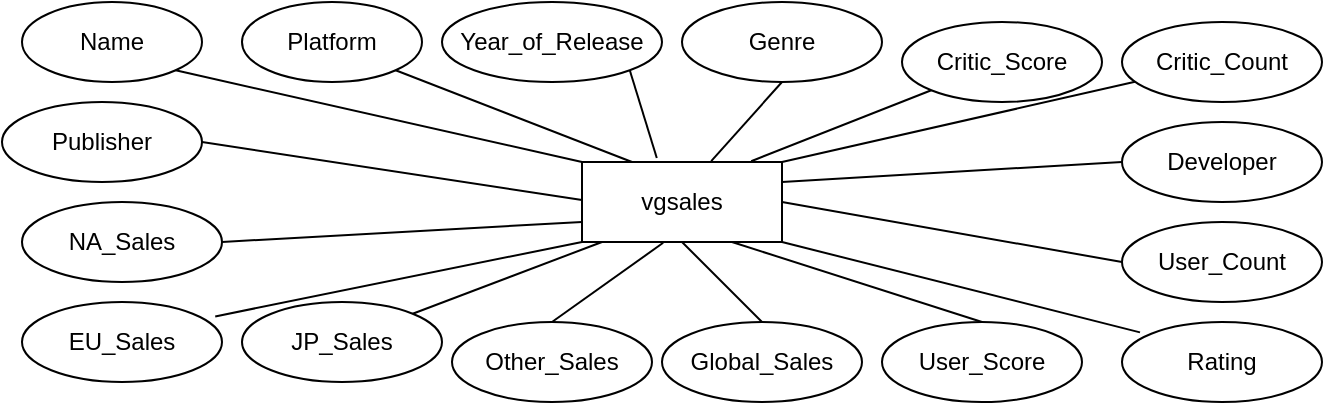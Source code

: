 <mxfile>
    <diagram id="WixAbUTH-0XGR3yvT9Cb" name="第 1 页">
        <mxGraphModel dx="788" dy="405" grid="1" gridSize="10" guides="1" tooltips="1" connect="1" arrows="1" fold="1" page="1" pageScale="1" pageWidth="827" pageHeight="1169" math="0" shadow="0">
            <root>
                <mxCell id="0"/>
                <mxCell id="1" parent="0"/>
                <mxCell id="4" value="vgsales" style="whiteSpace=wrap;html=1;align=center;" parent="1" vertex="1">
                    <mxGeometry x="350" y="100" width="100" height="40" as="geometry"/>
                </mxCell>
                <mxCell id="7" value="Name" style="ellipse;whiteSpace=wrap;html=1;align=center;" parent="1" vertex="1">
                    <mxGeometry x="70" y="20" width="90" height="40" as="geometry"/>
                </mxCell>
                <mxCell id="8" value="Platform" style="ellipse;whiteSpace=wrap;html=1;align=center;" parent="1" vertex="1">
                    <mxGeometry x="180" y="20" width="90" height="40" as="geometry"/>
                </mxCell>
                <mxCell id="9" value="Year_of_Release" style="ellipse;whiteSpace=wrap;html=1;align=center;" parent="1" vertex="1">
                    <mxGeometry x="280" y="20" width="110" height="40" as="geometry"/>
                </mxCell>
                <mxCell id="15" value="Genre" style="ellipse;whiteSpace=wrap;html=1;align=center;" parent="1" vertex="1">
                    <mxGeometry x="400" y="20" width="100" height="40" as="geometry"/>
                </mxCell>
                <mxCell id="16" value="Publisher" style="ellipse;whiteSpace=wrap;html=1;align=center;" vertex="1" parent="1">
                    <mxGeometry x="60" y="70" width="100" height="40" as="geometry"/>
                </mxCell>
                <mxCell id="17" value="NA_Sales" style="ellipse;whiteSpace=wrap;html=1;align=center;" vertex="1" parent="1">
                    <mxGeometry x="70" y="120" width="100" height="40" as="geometry"/>
                </mxCell>
                <mxCell id="20" value="EU_Sales" style="ellipse;whiteSpace=wrap;html=1;align=center;" vertex="1" parent="1">
                    <mxGeometry x="70" y="170" width="100" height="40" as="geometry"/>
                </mxCell>
                <mxCell id="21" value="JP_Sales" style="ellipse;whiteSpace=wrap;html=1;align=center;" vertex="1" parent="1">
                    <mxGeometry x="180" y="170" width="100" height="40" as="geometry"/>
                </mxCell>
                <mxCell id="22" value="Other_Sales" style="ellipse;whiteSpace=wrap;html=1;align=center;" vertex="1" parent="1">
                    <mxGeometry x="285" y="180" width="100" height="40" as="geometry"/>
                </mxCell>
                <mxCell id="23" value="Global_Sales" style="ellipse;whiteSpace=wrap;html=1;align=center;" vertex="1" parent="1">
                    <mxGeometry x="390" y="180" width="100" height="40" as="geometry"/>
                </mxCell>
                <mxCell id="24" value="Critic_Score" style="ellipse;whiteSpace=wrap;html=1;align=center;" vertex="1" parent="1">
                    <mxGeometry x="510" y="30" width="100" height="40" as="geometry"/>
                </mxCell>
                <mxCell id="25" value="Critic_Count" style="ellipse;whiteSpace=wrap;html=1;align=center;" vertex="1" parent="1">
                    <mxGeometry x="620" y="30" width="100" height="40" as="geometry"/>
                </mxCell>
                <mxCell id="26" value="User_Score" style="ellipse;whiteSpace=wrap;html=1;align=center;" vertex="1" parent="1">
                    <mxGeometry x="500" y="180" width="100" height="40" as="geometry"/>
                </mxCell>
                <mxCell id="27" value="User_Count" style="ellipse;whiteSpace=wrap;html=1;align=center;" vertex="1" parent="1">
                    <mxGeometry x="620" y="130" width="100" height="40" as="geometry"/>
                </mxCell>
                <mxCell id="28" value="Developer" style="ellipse;whiteSpace=wrap;html=1;align=center;" vertex="1" parent="1">
                    <mxGeometry x="620" y="80" width="100" height="40" as="geometry"/>
                </mxCell>
                <mxCell id="29" value="Rating" style="ellipse;whiteSpace=wrap;html=1;align=center;" vertex="1" parent="1">
                    <mxGeometry x="620" y="180" width="100" height="40" as="geometry"/>
                </mxCell>
                <mxCell id="30" value="" style="endArrow=none;html=1;rounded=0;exitX=1;exitY=0.5;exitDx=0;exitDy=0;" edge="1" parent="1" source="16">
                    <mxGeometry relative="1" as="geometry">
                        <mxPoint x="190" y="119" as="sourcePoint"/>
                        <mxPoint x="350" y="119" as="targetPoint"/>
                    </mxGeometry>
                </mxCell>
                <mxCell id="33" value="" style="endArrow=none;html=1;rounded=0;exitX=1;exitY=1;exitDx=0;exitDy=0;entryX=0;entryY=0;entryDx=0;entryDy=0;" edge="1" parent="1" source="7" target="4">
                    <mxGeometry relative="1" as="geometry">
                        <mxPoint x="170" y="100" as="sourcePoint"/>
                        <mxPoint x="360" y="129" as="targetPoint"/>
                        <Array as="points"/>
                    </mxGeometry>
                </mxCell>
                <mxCell id="34" value="" style="endArrow=none;html=1;rounded=0;exitX=1;exitY=0.5;exitDx=0;exitDy=0;entryX=0;entryY=0.75;entryDx=0;entryDy=0;" edge="1" parent="1" source="17" target="4">
                    <mxGeometry relative="1" as="geometry">
                        <mxPoint x="170.0" y="117.072" as="sourcePoint"/>
                        <mxPoint x="373.18" y="162.93" as="targetPoint"/>
                        <Array as="points"/>
                    </mxGeometry>
                </mxCell>
                <mxCell id="35" value="" style="endArrow=none;html=1;rounded=0;exitX=0.966;exitY=0.18;exitDx=0;exitDy=0;exitPerimeter=0;" edge="1" parent="1" source="20">
                    <mxGeometry relative="1" as="geometry">
                        <mxPoint x="180" y="150" as="sourcePoint"/>
                        <mxPoint x="350" y="140" as="targetPoint"/>
                        <Array as="points"/>
                    </mxGeometry>
                </mxCell>
                <mxCell id="36" value="" style="endArrow=none;html=1;rounded=0;exitX=1;exitY=0;exitDx=0;exitDy=0;" edge="1" parent="1" source="21">
                    <mxGeometry relative="1" as="geometry">
                        <mxPoint x="176.6" y="187.2" as="sourcePoint"/>
                        <mxPoint x="360" y="140" as="targetPoint"/>
                        <Array as="points"/>
                    </mxGeometry>
                </mxCell>
                <mxCell id="37" value="" style="endArrow=none;html=1;rounded=0;exitX=0.5;exitY=0;exitDx=0;exitDy=0;entryX=0.406;entryY=1.01;entryDx=0;entryDy=0;entryPerimeter=0;" edge="1" parent="1" source="22" target="4">
                    <mxGeometry relative="1" as="geometry">
                        <mxPoint x="275.355" y="185.858" as="sourcePoint"/>
                        <mxPoint x="367.8" y="152" as="targetPoint"/>
                        <Array as="points"/>
                    </mxGeometry>
                </mxCell>
                <mxCell id="38" value="" style="endArrow=none;html=1;rounded=0;exitX=0.5;exitY=0;exitDx=0;exitDy=0;entryX=0.5;entryY=1;entryDx=0;entryDy=0;" edge="1" parent="1" source="23" target="4">
                    <mxGeometry relative="1" as="geometry">
                        <mxPoint x="345" y="190" as="sourcePoint"/>
                        <mxPoint x="400.6" y="150.4" as="targetPoint"/>
                        <Array as="points"/>
                    </mxGeometry>
                </mxCell>
                <mxCell id="39" value="" style="endArrow=none;html=1;rounded=0;exitX=0.5;exitY=0;exitDx=0;exitDy=0;entryX=0.75;entryY=1;entryDx=0;entryDy=0;" edge="1" parent="1" source="26" target="4">
                    <mxGeometry relative="1" as="geometry">
                        <mxPoint x="450" y="190" as="sourcePoint"/>
                        <mxPoint x="410" y="150" as="targetPoint"/>
                        <Array as="points"/>
                    </mxGeometry>
                </mxCell>
                <mxCell id="40" value="" style="endArrow=none;html=1;rounded=0;exitX=0.09;exitY=0.13;exitDx=0;exitDy=0;entryX=1;entryY=1;entryDx=0;entryDy=0;exitPerimeter=0;" edge="1" parent="1" source="29" target="4">
                    <mxGeometry relative="1" as="geometry">
                        <mxPoint x="560" y="190" as="sourcePoint"/>
                        <mxPoint x="435" y="150" as="targetPoint"/>
                        <Array as="points"/>
                    </mxGeometry>
                </mxCell>
                <mxCell id="41" value="" style="endArrow=none;html=1;rounded=0;exitX=0;exitY=0.5;exitDx=0;exitDy=0;entryX=1;entryY=0.5;entryDx=0;entryDy=0;" edge="1" parent="1" source="27" target="4">
                    <mxGeometry relative="1" as="geometry">
                        <mxPoint x="639" y="195.2" as="sourcePoint"/>
                        <mxPoint x="460" y="150" as="targetPoint"/>
                        <Array as="points"/>
                    </mxGeometry>
                </mxCell>
                <mxCell id="42" value="" style="endArrow=none;html=1;rounded=0;exitX=0;exitY=0.5;exitDx=0;exitDy=0;entryX=1;entryY=0.25;entryDx=0;entryDy=0;" edge="1" parent="1" source="28" target="4">
                    <mxGeometry relative="1" as="geometry">
                        <mxPoint x="630" y="160" as="sourcePoint"/>
                        <mxPoint x="460" y="130" as="targetPoint"/>
                        <Array as="points"/>
                    </mxGeometry>
                </mxCell>
                <mxCell id="43" value="" style="endArrow=none;html=1;rounded=0;entryX=1;entryY=0;entryDx=0;entryDy=0;" edge="1" parent="1" source="25" target="4">
                    <mxGeometry relative="1" as="geometry">
                        <mxPoint x="630" y="110" as="sourcePoint"/>
                        <mxPoint x="460" y="120" as="targetPoint"/>
                        <Array as="points"/>
                    </mxGeometry>
                </mxCell>
                <mxCell id="45" value="" style="endArrow=none;html=1;rounded=0;entryX=0.846;entryY=-0.01;entryDx=0;entryDy=0;entryPerimeter=0;exitX=0;exitY=1;exitDx=0;exitDy=0;" edge="1" parent="1" source="24" target="4">
                    <mxGeometry relative="1" as="geometry">
                        <mxPoint x="636.527" y="69.88" as="sourcePoint"/>
                        <mxPoint x="460" y="110" as="targetPoint"/>
                        <Array as="points"/>
                    </mxGeometry>
                </mxCell>
                <mxCell id="46" value="" style="endArrow=none;html=1;rounded=0;entryX=0.646;entryY=-0.01;entryDx=0;entryDy=0;entryPerimeter=0;exitX=0.5;exitY=1;exitDx=0;exitDy=0;" edge="1" parent="1" source="15" target="4">
                    <mxGeometry relative="1" as="geometry">
                        <mxPoint x="534.645" y="74.142" as="sourcePoint"/>
                        <mxPoint x="444.6" y="109.6" as="targetPoint"/>
                        <Array as="points"/>
                    </mxGeometry>
                </mxCell>
                <mxCell id="47" value="" style="endArrow=none;html=1;rounded=0;entryX=0.374;entryY=-0.05;entryDx=0;entryDy=0;entryPerimeter=0;exitX=1;exitY=1;exitDx=0;exitDy=0;" edge="1" parent="1" source="9" target="4">
                    <mxGeometry relative="1" as="geometry">
                        <mxPoint x="460" y="70" as="sourcePoint"/>
                        <mxPoint x="424.6" y="109.6" as="targetPoint"/>
                        <Array as="points"/>
                    </mxGeometry>
                </mxCell>
                <mxCell id="48" value="" style="endArrow=none;html=1;rounded=0;entryX=0.25;entryY=0;entryDx=0;entryDy=0;exitX=1;exitY=1;exitDx=0;exitDy=0;" edge="1" parent="1" source="8" target="4">
                    <mxGeometry relative="1" as="geometry">
                        <mxPoint x="383.891" y="64.142" as="sourcePoint"/>
                        <mxPoint x="397.4" y="108" as="targetPoint"/>
                        <Array as="points"/>
                    </mxGeometry>
                </mxCell>
            </root>
        </mxGraphModel>
    </diagram>
</mxfile>